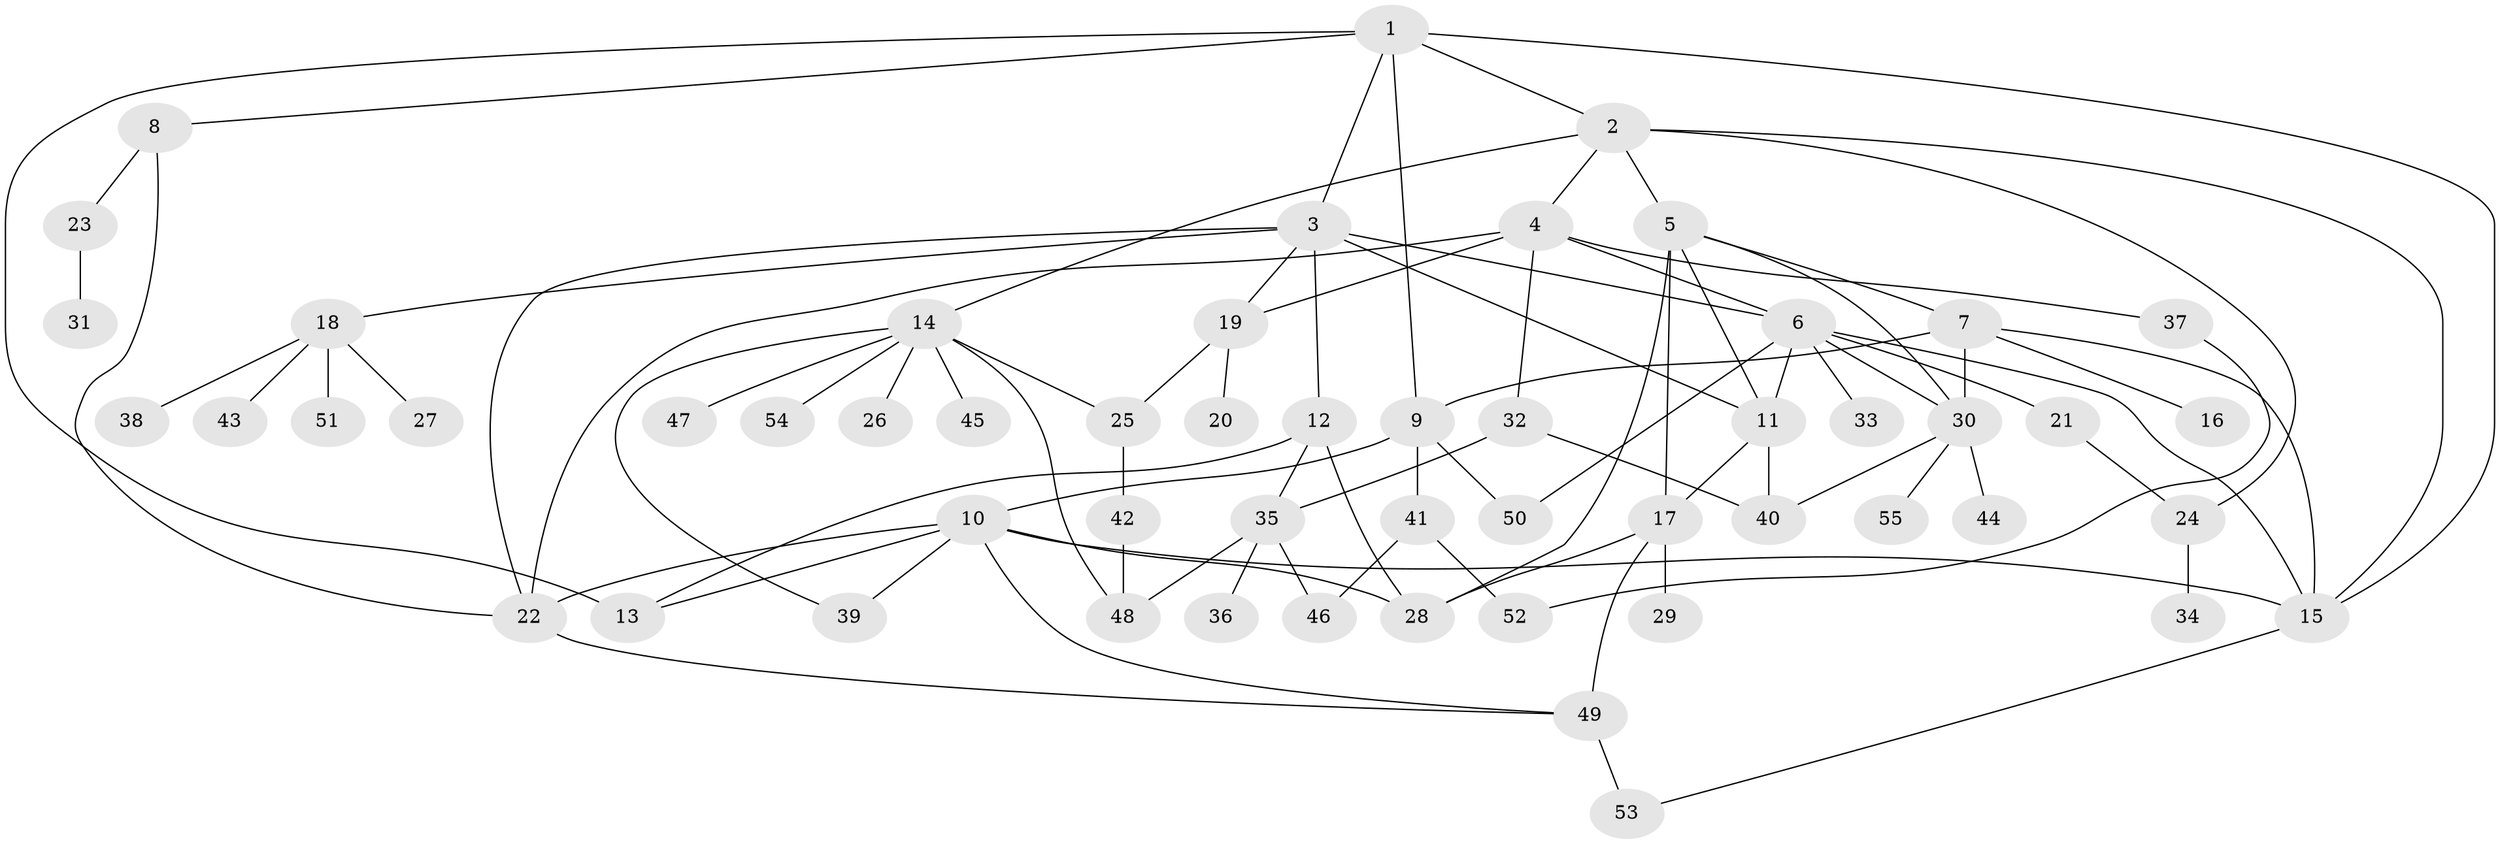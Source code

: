 // original degree distribution, {6: 0.027522935779816515, 5: 0.05504587155963303, 4: 0.07339449541284404, 7: 0.01834862385321101, 9: 0.01834862385321101, 3: 0.23853211009174313, 1: 0.29357798165137616, 2: 0.26605504587155965, 8: 0.009174311926605505}
// Generated by graph-tools (version 1.1) at 2025/34/03/09/25 02:34:24]
// undirected, 55 vertices, 88 edges
graph export_dot {
graph [start="1"]
  node [color=gray90,style=filled];
  1;
  2;
  3;
  4;
  5;
  6;
  7;
  8;
  9;
  10;
  11;
  12;
  13;
  14;
  15;
  16;
  17;
  18;
  19;
  20;
  21;
  22;
  23;
  24;
  25;
  26;
  27;
  28;
  29;
  30;
  31;
  32;
  33;
  34;
  35;
  36;
  37;
  38;
  39;
  40;
  41;
  42;
  43;
  44;
  45;
  46;
  47;
  48;
  49;
  50;
  51;
  52;
  53;
  54;
  55;
  1 -- 2 [weight=1.0];
  1 -- 3 [weight=1.0];
  1 -- 8 [weight=1.0];
  1 -- 9 [weight=1.0];
  1 -- 13 [weight=1.0];
  1 -- 15 [weight=1.0];
  2 -- 4 [weight=1.0];
  2 -- 5 [weight=1.0];
  2 -- 14 [weight=1.0];
  2 -- 15 [weight=1.0];
  2 -- 24 [weight=1.0];
  3 -- 6 [weight=1.0];
  3 -- 11 [weight=1.0];
  3 -- 12 [weight=1.0];
  3 -- 18 [weight=1.0];
  3 -- 19 [weight=1.0];
  3 -- 22 [weight=1.0];
  4 -- 6 [weight=1.0];
  4 -- 19 [weight=1.0];
  4 -- 22 [weight=1.0];
  4 -- 32 [weight=1.0];
  4 -- 37 [weight=1.0];
  5 -- 7 [weight=1.0];
  5 -- 11 [weight=1.0];
  5 -- 17 [weight=1.0];
  5 -- 28 [weight=1.0];
  5 -- 30 [weight=1.0];
  6 -- 11 [weight=1.0];
  6 -- 15 [weight=1.0];
  6 -- 21 [weight=1.0];
  6 -- 30 [weight=1.0];
  6 -- 33 [weight=1.0];
  6 -- 50 [weight=1.0];
  7 -- 9 [weight=1.0];
  7 -- 15 [weight=1.0];
  7 -- 16 [weight=1.0];
  7 -- 30 [weight=1.0];
  8 -- 22 [weight=1.0];
  8 -- 23 [weight=1.0];
  9 -- 10 [weight=1.0];
  9 -- 41 [weight=1.0];
  9 -- 50 [weight=1.0];
  10 -- 13 [weight=1.0];
  10 -- 15 [weight=1.0];
  10 -- 22 [weight=1.0];
  10 -- 28 [weight=2.0];
  10 -- 39 [weight=1.0];
  10 -- 49 [weight=1.0];
  11 -- 17 [weight=1.0];
  11 -- 40 [weight=1.0];
  12 -- 13 [weight=1.0];
  12 -- 28 [weight=1.0];
  12 -- 35 [weight=1.0];
  14 -- 25 [weight=1.0];
  14 -- 26 [weight=1.0];
  14 -- 39 [weight=1.0];
  14 -- 45 [weight=1.0];
  14 -- 47 [weight=1.0];
  14 -- 48 [weight=1.0];
  14 -- 54 [weight=1.0];
  15 -- 53 [weight=1.0];
  17 -- 28 [weight=1.0];
  17 -- 29 [weight=2.0];
  17 -- 49 [weight=2.0];
  18 -- 27 [weight=1.0];
  18 -- 38 [weight=1.0];
  18 -- 43 [weight=1.0];
  18 -- 51 [weight=1.0];
  19 -- 20 [weight=1.0];
  19 -- 25 [weight=1.0];
  21 -- 24 [weight=1.0];
  22 -- 49 [weight=1.0];
  23 -- 31 [weight=1.0];
  24 -- 34 [weight=3.0];
  25 -- 42 [weight=1.0];
  30 -- 40 [weight=1.0];
  30 -- 44 [weight=1.0];
  30 -- 55 [weight=1.0];
  32 -- 35 [weight=1.0];
  32 -- 40 [weight=1.0];
  35 -- 36 [weight=1.0];
  35 -- 46 [weight=1.0];
  35 -- 48 [weight=1.0];
  37 -- 52 [weight=1.0];
  41 -- 46 [weight=1.0];
  41 -- 52 [weight=1.0];
  42 -- 48 [weight=1.0];
  49 -- 53 [weight=1.0];
}

